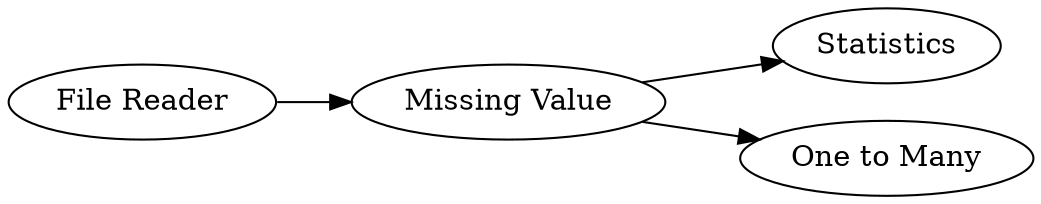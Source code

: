 digraph {
	"3028316228650674644_1" [label="File Reader"]
	"3028316228650674644_7" [label="Missing Value"]
	"3028316228650674644_5" [label=Statistics]
	"3028316228650674644_2" [label="One to Many"]
	"3028316228650674644_7" -> "3028316228650674644_2"
	"3028316228650674644_1" -> "3028316228650674644_7"
	"3028316228650674644_7" -> "3028316228650674644_5"
	rankdir=LR
}
